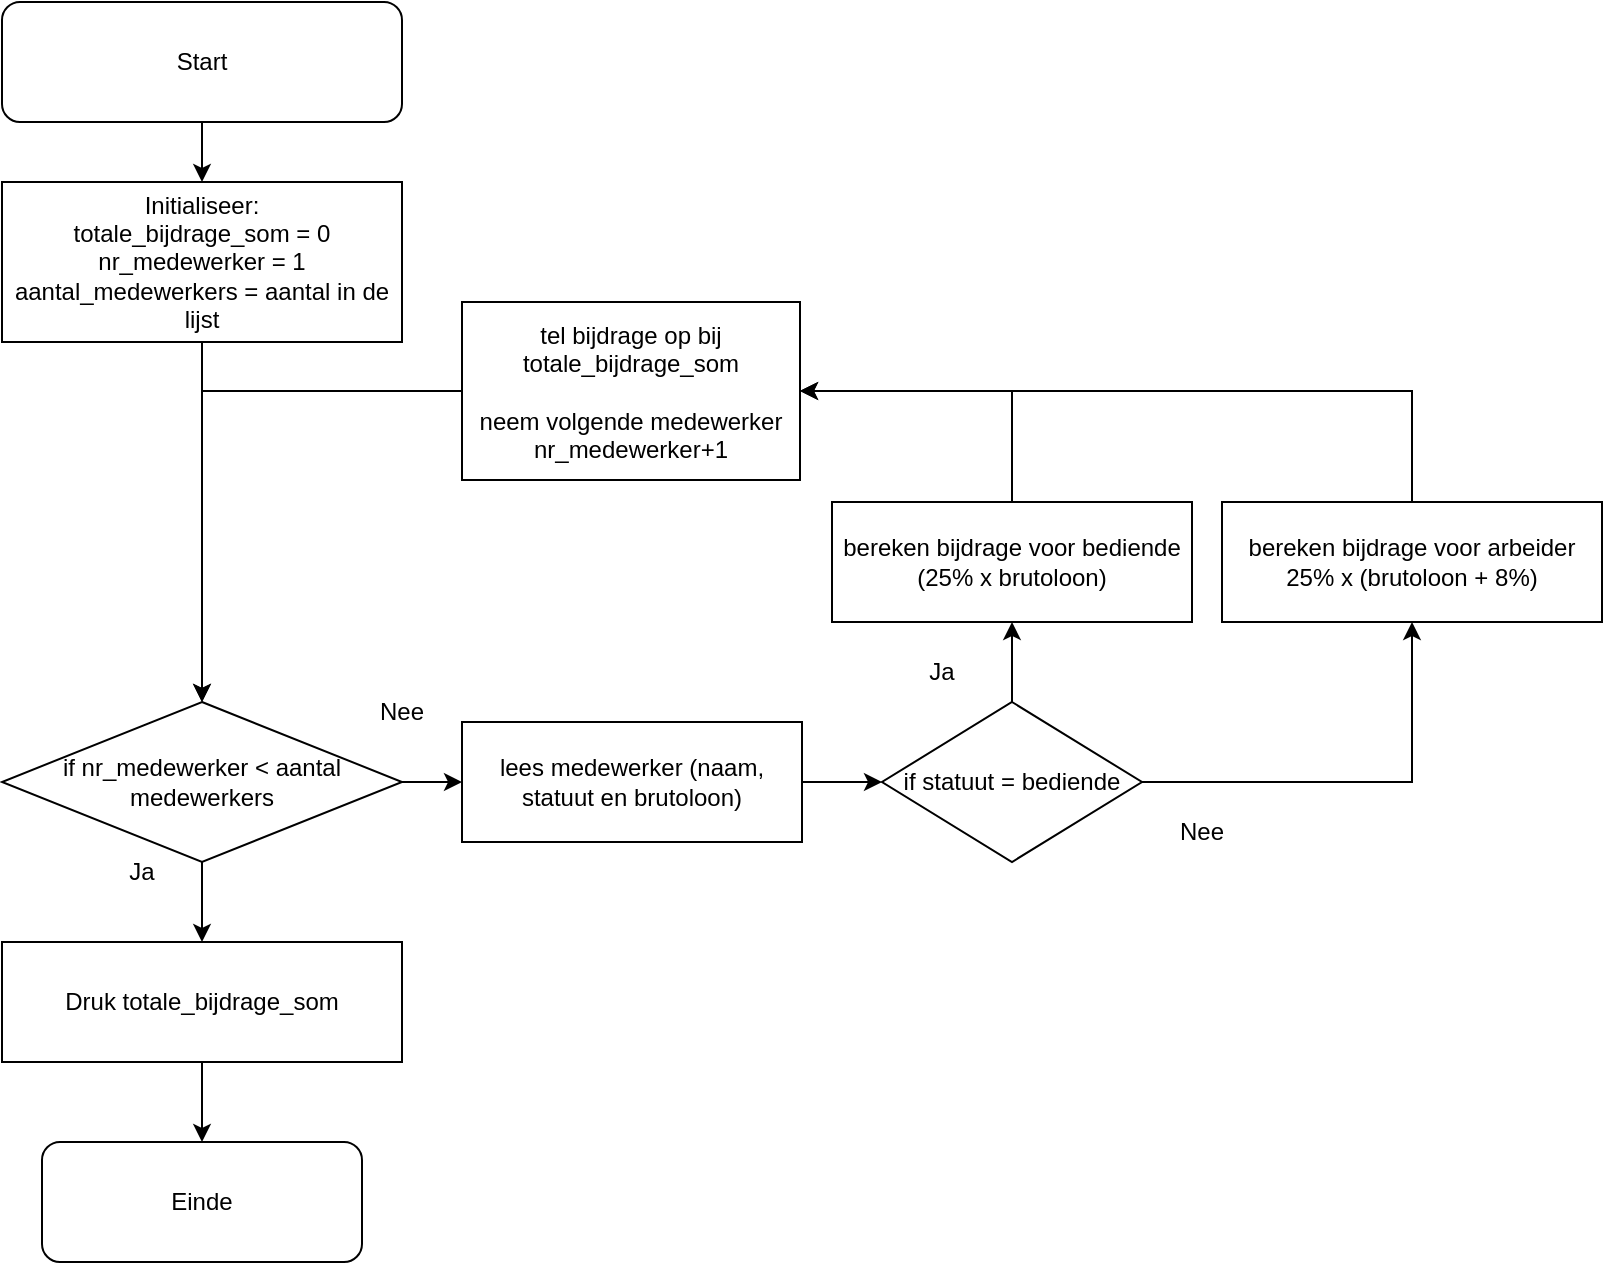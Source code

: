 <mxfile version="24.8.6">
  <diagram name="Page-1" id="o0Fvx379OKAzdxpli8dA">
    <mxGraphModel dx="1037" dy="611" grid="1" gridSize="10" guides="1" tooltips="1" connect="1" arrows="1" fold="1" page="1" pageScale="1" pageWidth="850" pageHeight="1100" math="0" shadow="0">
      <root>
        <mxCell id="0" />
        <mxCell id="1" parent="0" />
        <mxCell id="kPjmXngsmsVLts5UkG2c-30" value="" style="edgeStyle=orthogonalEdgeStyle;rounded=0;orthogonalLoop=1;jettySize=auto;html=1;" edge="1" parent="1" source="kPjmXngsmsVLts5UkG2c-1" target="kPjmXngsmsVLts5UkG2c-2">
          <mxGeometry relative="1" as="geometry" />
        </mxCell>
        <mxCell id="kPjmXngsmsVLts5UkG2c-1" value="Start" style="rounded=1;whiteSpace=wrap;html=1;" vertex="1" parent="1">
          <mxGeometry x="40" y="40" width="200" height="60" as="geometry" />
        </mxCell>
        <mxCell id="kPjmXngsmsVLts5UkG2c-15" style="edgeStyle=orthogonalEdgeStyle;rounded=0;orthogonalLoop=1;jettySize=auto;html=1;exitX=0.5;exitY=1;exitDx=0;exitDy=0;entryX=0.5;entryY=0;entryDx=0;entryDy=0;" edge="1" parent="1" source="kPjmXngsmsVLts5UkG2c-2" target="kPjmXngsmsVLts5UkG2c-3">
          <mxGeometry relative="1" as="geometry" />
        </mxCell>
        <mxCell id="kPjmXngsmsVLts5UkG2c-2" value="&lt;div&gt;Initialiseer:&lt;/div&gt;totale_bijdrage_som = 0&lt;div&gt;nr_medewerker = 1&lt;/div&gt;&lt;div&gt;aantal_medewerkers = aantal in de lijst&lt;/div&gt;" style="rounded=0;whiteSpace=wrap;html=1;" vertex="1" parent="1">
          <mxGeometry x="40" y="130" width="200" height="80" as="geometry" />
        </mxCell>
        <mxCell id="kPjmXngsmsVLts5UkG2c-16" value="" style="edgeStyle=orthogonalEdgeStyle;rounded=0;orthogonalLoop=1;jettySize=auto;html=1;" edge="1" parent="1" source="kPjmXngsmsVLts5UkG2c-3" target="kPjmXngsmsVLts5UkG2c-4">
          <mxGeometry relative="1" as="geometry" />
        </mxCell>
        <mxCell id="kPjmXngsmsVLts5UkG2c-27" value="" style="edgeStyle=orthogonalEdgeStyle;rounded=0;orthogonalLoop=1;jettySize=auto;html=1;" edge="1" parent="1" source="kPjmXngsmsVLts5UkG2c-3" target="kPjmXngsmsVLts5UkG2c-26">
          <mxGeometry relative="1" as="geometry" />
        </mxCell>
        <mxCell id="kPjmXngsmsVLts5UkG2c-3" value="if nr_medewerker &amp;lt; aantal medewerkers" style="rhombus;whiteSpace=wrap;html=1;" vertex="1" parent="1">
          <mxGeometry x="40" y="390" width="200" height="80" as="geometry" />
        </mxCell>
        <mxCell id="kPjmXngsmsVLts5UkG2c-17" value="" style="edgeStyle=orthogonalEdgeStyle;rounded=0;orthogonalLoop=1;jettySize=auto;html=1;" edge="1" parent="1" source="kPjmXngsmsVLts5UkG2c-4" target="kPjmXngsmsVLts5UkG2c-5">
          <mxGeometry relative="1" as="geometry" />
        </mxCell>
        <mxCell id="kPjmXngsmsVLts5UkG2c-4" value="lees medewerker (naam, statuut en brutoloon)" style="rounded=0;whiteSpace=wrap;html=1;" vertex="1" parent="1">
          <mxGeometry x="270" y="400" width="170" height="60" as="geometry" />
        </mxCell>
        <mxCell id="kPjmXngsmsVLts5UkG2c-21" style="edgeStyle=orthogonalEdgeStyle;rounded=0;orthogonalLoop=1;jettySize=auto;html=1;exitX=1;exitY=0.5;exitDx=0;exitDy=0;entryX=0.5;entryY=1;entryDx=0;entryDy=0;" edge="1" parent="1" source="kPjmXngsmsVLts5UkG2c-5" target="kPjmXngsmsVLts5UkG2c-11">
          <mxGeometry relative="1" as="geometry" />
        </mxCell>
        <mxCell id="kPjmXngsmsVLts5UkG2c-22" value="" style="edgeStyle=orthogonalEdgeStyle;rounded=0;orthogonalLoop=1;jettySize=auto;html=1;" edge="1" parent="1" source="kPjmXngsmsVLts5UkG2c-5" target="kPjmXngsmsVLts5UkG2c-10">
          <mxGeometry relative="1" as="geometry" />
        </mxCell>
        <mxCell id="kPjmXngsmsVLts5UkG2c-5" value="if statuut = bediende" style="rhombus;whiteSpace=wrap;html=1;" vertex="1" parent="1">
          <mxGeometry x="480" y="390" width="130" height="80" as="geometry" />
        </mxCell>
        <mxCell id="kPjmXngsmsVLts5UkG2c-8" value="Nee" style="text;html=1;align=center;verticalAlign=middle;whiteSpace=wrap;rounded=0;" vertex="1" parent="1">
          <mxGeometry x="210" y="380" width="60" height="30" as="geometry" />
        </mxCell>
        <mxCell id="kPjmXngsmsVLts5UkG2c-9" value="Ja" style="text;html=1;align=center;verticalAlign=middle;whiteSpace=wrap;rounded=0;" vertex="1" parent="1">
          <mxGeometry x="80" y="460" width="60" height="30" as="geometry" />
        </mxCell>
        <mxCell id="kPjmXngsmsVLts5UkG2c-23" style="edgeStyle=orthogonalEdgeStyle;rounded=0;orthogonalLoop=1;jettySize=auto;html=1;exitX=0.5;exitY=0;exitDx=0;exitDy=0;entryX=1;entryY=0.5;entryDx=0;entryDy=0;" edge="1" parent="1" source="kPjmXngsmsVLts5UkG2c-10" target="kPjmXngsmsVLts5UkG2c-14">
          <mxGeometry relative="1" as="geometry" />
        </mxCell>
        <mxCell id="kPjmXngsmsVLts5UkG2c-10" value="bereken bijdrage voor bediende&lt;div&gt;(25% x brutoloon)&lt;/div&gt;" style="rounded=0;whiteSpace=wrap;html=1;" vertex="1" parent="1">
          <mxGeometry x="455" y="290" width="180" height="60" as="geometry" />
        </mxCell>
        <mxCell id="kPjmXngsmsVLts5UkG2c-24" style="edgeStyle=orthogonalEdgeStyle;rounded=0;orthogonalLoop=1;jettySize=auto;html=1;exitX=0.5;exitY=0;exitDx=0;exitDy=0;entryX=1;entryY=0.5;entryDx=0;entryDy=0;" edge="1" parent="1" source="kPjmXngsmsVLts5UkG2c-11" target="kPjmXngsmsVLts5UkG2c-14">
          <mxGeometry relative="1" as="geometry" />
        </mxCell>
        <mxCell id="kPjmXngsmsVLts5UkG2c-11" value="bereken bijdrage voor arbeider&lt;div&gt;25% x (brutoloon + 8%)&lt;/div&gt;" style="rounded=0;whiteSpace=wrap;html=1;" vertex="1" parent="1">
          <mxGeometry x="650" y="290" width="190" height="60" as="geometry" />
        </mxCell>
        <mxCell id="kPjmXngsmsVLts5UkG2c-12" value="Nee" style="text;html=1;align=center;verticalAlign=middle;whiteSpace=wrap;rounded=0;" vertex="1" parent="1">
          <mxGeometry x="610" y="440" width="60" height="30" as="geometry" />
        </mxCell>
        <mxCell id="kPjmXngsmsVLts5UkG2c-25" style="edgeStyle=orthogonalEdgeStyle;rounded=0;orthogonalLoop=1;jettySize=auto;html=1;entryX=0.5;entryY=0;entryDx=0;entryDy=0;" edge="1" parent="1" source="kPjmXngsmsVLts5UkG2c-14" target="kPjmXngsmsVLts5UkG2c-3">
          <mxGeometry relative="1" as="geometry" />
        </mxCell>
        <mxCell id="kPjmXngsmsVLts5UkG2c-14" value="&lt;span style=&quot;color: rgba(0, 0, 0, 0); font-family: monospace; font-size: 0px; text-align: start; text-wrap-mode: nowrap;&quot;&gt;%3CmxGraphModel%3E%3Croot%3E%3CmxCell%20id%3D%220%22%2F%3E%3CmxCell%20id%3D%221%22%20parent%3D%220%22%2F%3E%3CmxCell%20id%3D%222%22%20value%3D%22lees%20medewerker%20(naam%2C%20rol%20en%20brutoloon)%22%20style%3D%22rounded%3D0%3BwhiteSpace%3Dwrap%3Bhtml%3D1%3B%22%20vertex%3D%221%22%20parent%3D%221%22%3E%3CmxGeometry%20x%3D%22295%22%20y%3D%22400%22%20width%3D%22130%22%20height%3D%2260%22%20as%3D%22geometry%22%2F%3E%3C%2FmxCell%3E%3C%2Froot%3E%3C%2FmxGraphModel%3Etel bok&lt;/span&gt;tel bijdrage op bij totale_bijdrage_som&lt;div&gt;&lt;br&gt;&lt;div&gt;neem volgende medewerker&lt;div&gt;nr_medewerker+1&lt;/div&gt;&lt;/div&gt;&lt;/div&gt;" style="rounded=0;whiteSpace=wrap;html=1;" vertex="1" parent="1">
          <mxGeometry x="270" y="190" width="169" height="89" as="geometry" />
        </mxCell>
        <mxCell id="kPjmXngsmsVLts5UkG2c-29" value="" style="edgeStyle=orthogonalEdgeStyle;rounded=0;orthogonalLoop=1;jettySize=auto;html=1;" edge="1" parent="1" source="kPjmXngsmsVLts5UkG2c-26" target="kPjmXngsmsVLts5UkG2c-28">
          <mxGeometry relative="1" as="geometry" />
        </mxCell>
        <mxCell id="kPjmXngsmsVLts5UkG2c-26" value="Druk totale_bijdrage_som" style="rounded=0;whiteSpace=wrap;html=1;" vertex="1" parent="1">
          <mxGeometry x="40" y="510" width="200" height="60" as="geometry" />
        </mxCell>
        <mxCell id="kPjmXngsmsVLts5UkG2c-28" value="Einde" style="rounded=1;whiteSpace=wrap;html=1;" vertex="1" parent="1">
          <mxGeometry x="60" y="610" width="160" height="60" as="geometry" />
        </mxCell>
        <mxCell id="kPjmXngsmsVLts5UkG2c-31" value="Ja" style="text;html=1;align=center;verticalAlign=middle;whiteSpace=wrap;rounded=0;" vertex="1" parent="1">
          <mxGeometry x="480" y="360" width="60" height="30" as="geometry" />
        </mxCell>
      </root>
    </mxGraphModel>
  </diagram>
</mxfile>
